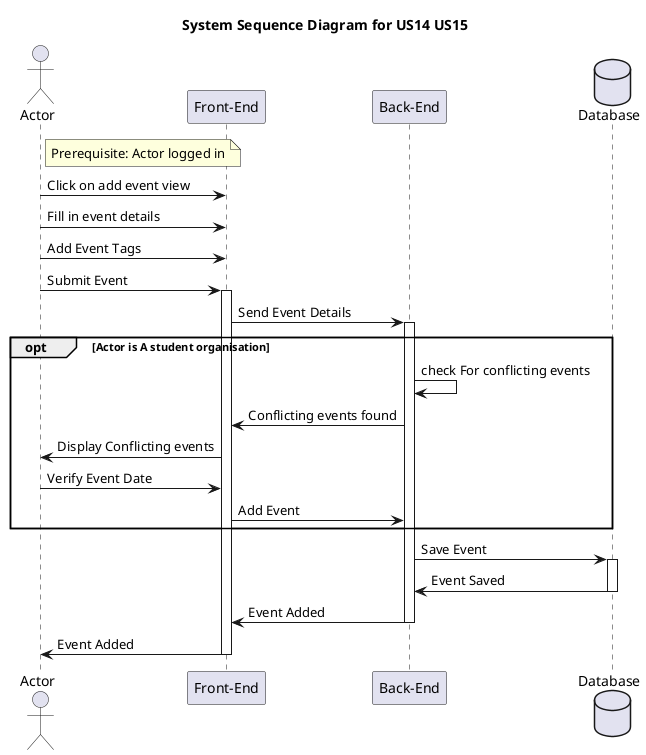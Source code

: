 @startuml "US8 US9 US10 System"
title System Sequence Diagram for US14 US15

actor Actor as User
participant "Front-End" as FrontEnd 
participant "Back-End"  as BackEnd
database Database

note right of User: Prerequisite: Actor logged in 
User -> FrontEnd: Click on add event view
User -> FrontEnd: Fill in event details
User -> FrontEnd: Add Event Tags
User -> FrontEnd: Submit Event
activate FrontEnd
FrontEnd -> BackEnd: Send Event Details
activate BackEnd
opt Actor is A student organisation
BackEnd -> BackEnd: check For conflicting events
BackEnd -> FrontEnd: Conflicting events found
FrontEnd -> User: Display Conflicting events
User -> FrontEnd: Verify Event Date
FrontEnd -> BackEnd: Add Event
end
BackEnd -> Database: Save Event
activate Database
Database -> BackEnd: Event Saved
deactivate Database
BackEnd -> FrontEnd: Event Added
deactivate BackEnd
FrontEnd -> User: Event Added
deactivate FrontEnd


@enduml
